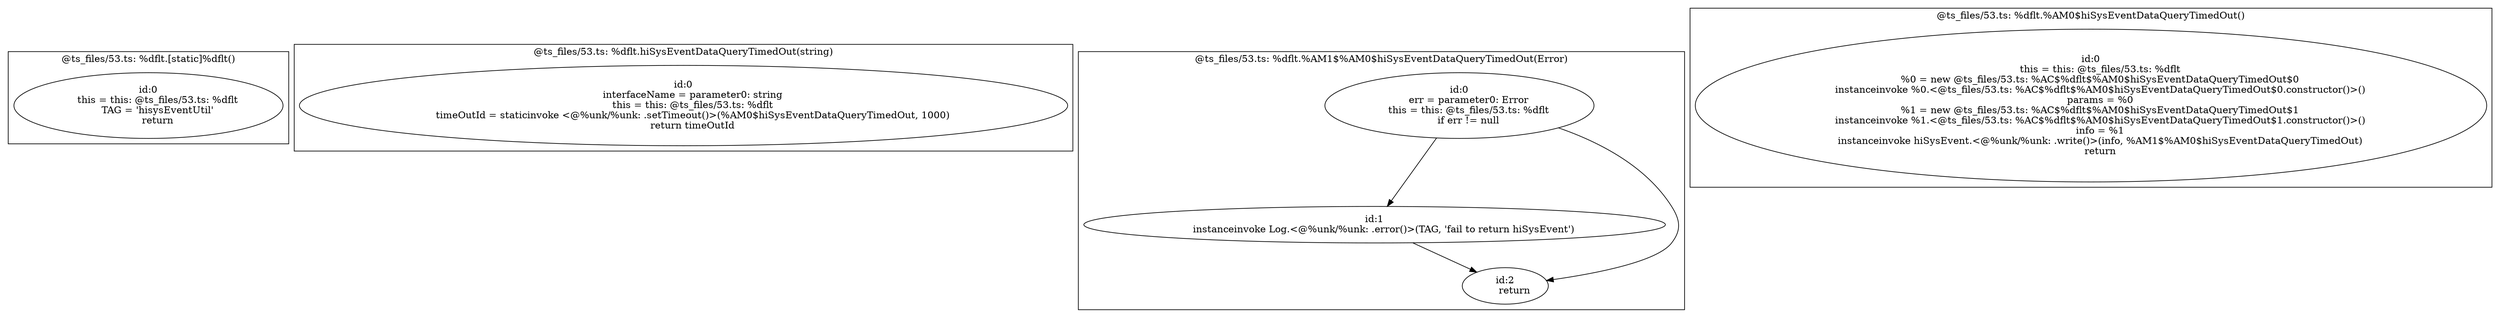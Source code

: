 digraph "53.ts" {
subgraph "cluster_@ts_files/53.ts: %dflt.[static]%dflt()" {
  label="@ts_files/53.ts: %dflt.[static]%dflt()";
  Node33240 [label="id:0
      this = this: @ts_files/53.ts: %dflt
      TAG = 'hisysEventUtil'
      return"];
}
subgraph "cluster_@ts_files/53.ts: %dflt.hiSysEventDataQueryTimedOut(string)" {
  label="@ts_files/53.ts: %dflt.hiSysEventDataQueryTimedOut(string)";
  Node54570 [label="id:0
      interfaceName = parameter0: string
      this = this: @ts_files/53.ts: %dflt
      timeOutId = staticinvoke <@%unk/%unk: .setTimeout()>(%AM0$hiSysEventDataQueryTimedOut, 1000)
      return timeOutId"];
}
subgraph "cluster_@ts_files/53.ts: %dflt.%AM1$%AM0$hiSysEventDataQueryTimedOut(Error)" {
  label="@ts_files/53.ts: %dflt.%AM1$%AM0$hiSysEventDataQueryTimedOut(Error)";
  Node58430 [label="id:0
      err = parameter0: Error
      this = this: @ts_files/53.ts: %dflt
      if err != null"];
  Node58431 [label="id:1
      instanceinvoke Log.<@%unk/%unk: .error()>(TAG, 'fail to return hiSysEvent')"];
  Node58432 [label="id:2
      return"];
  Node58430 -> Node58431;
  Node58430 -> Node58432;
  Node58431 -> Node58432;
}
subgraph "cluster_@ts_files/53.ts: %dflt.%AM0$hiSysEventDataQueryTimedOut()" {
  label="@ts_files/53.ts: %dflt.%AM0$hiSysEventDataQueryTimedOut()";
  Node50570 [label="id:0
      this = this: @ts_files/53.ts: %dflt
      %0 = new @ts_files/53.ts: %AC$%dflt$%AM0$hiSysEventDataQueryTimedOut$0
      instanceinvoke %0.<@ts_files/53.ts: %AC$%dflt$%AM0$hiSysEventDataQueryTimedOut$0.constructor()>()
      params = %0
      %1 = new @ts_files/53.ts: %AC$%dflt$%AM0$hiSysEventDataQueryTimedOut$1
      instanceinvoke %1.<@ts_files/53.ts: %AC$%dflt$%AM0$hiSysEventDataQueryTimedOut$1.constructor()>()
      info = %1
      instanceinvoke hiSysEvent.<@%unk/%unk: .write()>(info, %AM1$%AM0$hiSysEventDataQueryTimedOut)
      return"];
}
}
